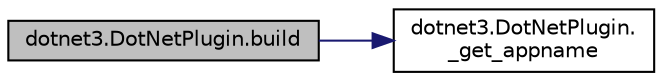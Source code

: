 digraph "dotnet3.DotNetPlugin.build"
{
 // LATEX_PDF_SIZE
  edge [fontname="Helvetica",fontsize="10",labelfontname="Helvetica",labelfontsize="10"];
  node [fontname="Helvetica",fontsize="10",shape=record];
  rankdir="LR";
  Node1 [label="dotnet3.DotNetPlugin.build",height=0.2,width=0.4,color="black", fillcolor="grey75", style="filled", fontcolor="black",tooltip=" "];
  Node1 -> Node2 [color="midnightblue",fontsize="10",style="solid",fontname="Helvetica"];
  Node2 [label="dotnet3.DotNetPlugin.\l_get_appname",height=0.2,width=0.4,color="black", fillcolor="white", style="filled",URL="$classdotnet3_1_1_dot_net_plugin.html#ac87563ac0cb8e209ffbee3bb816d2d28",tooltip=" "];
}
